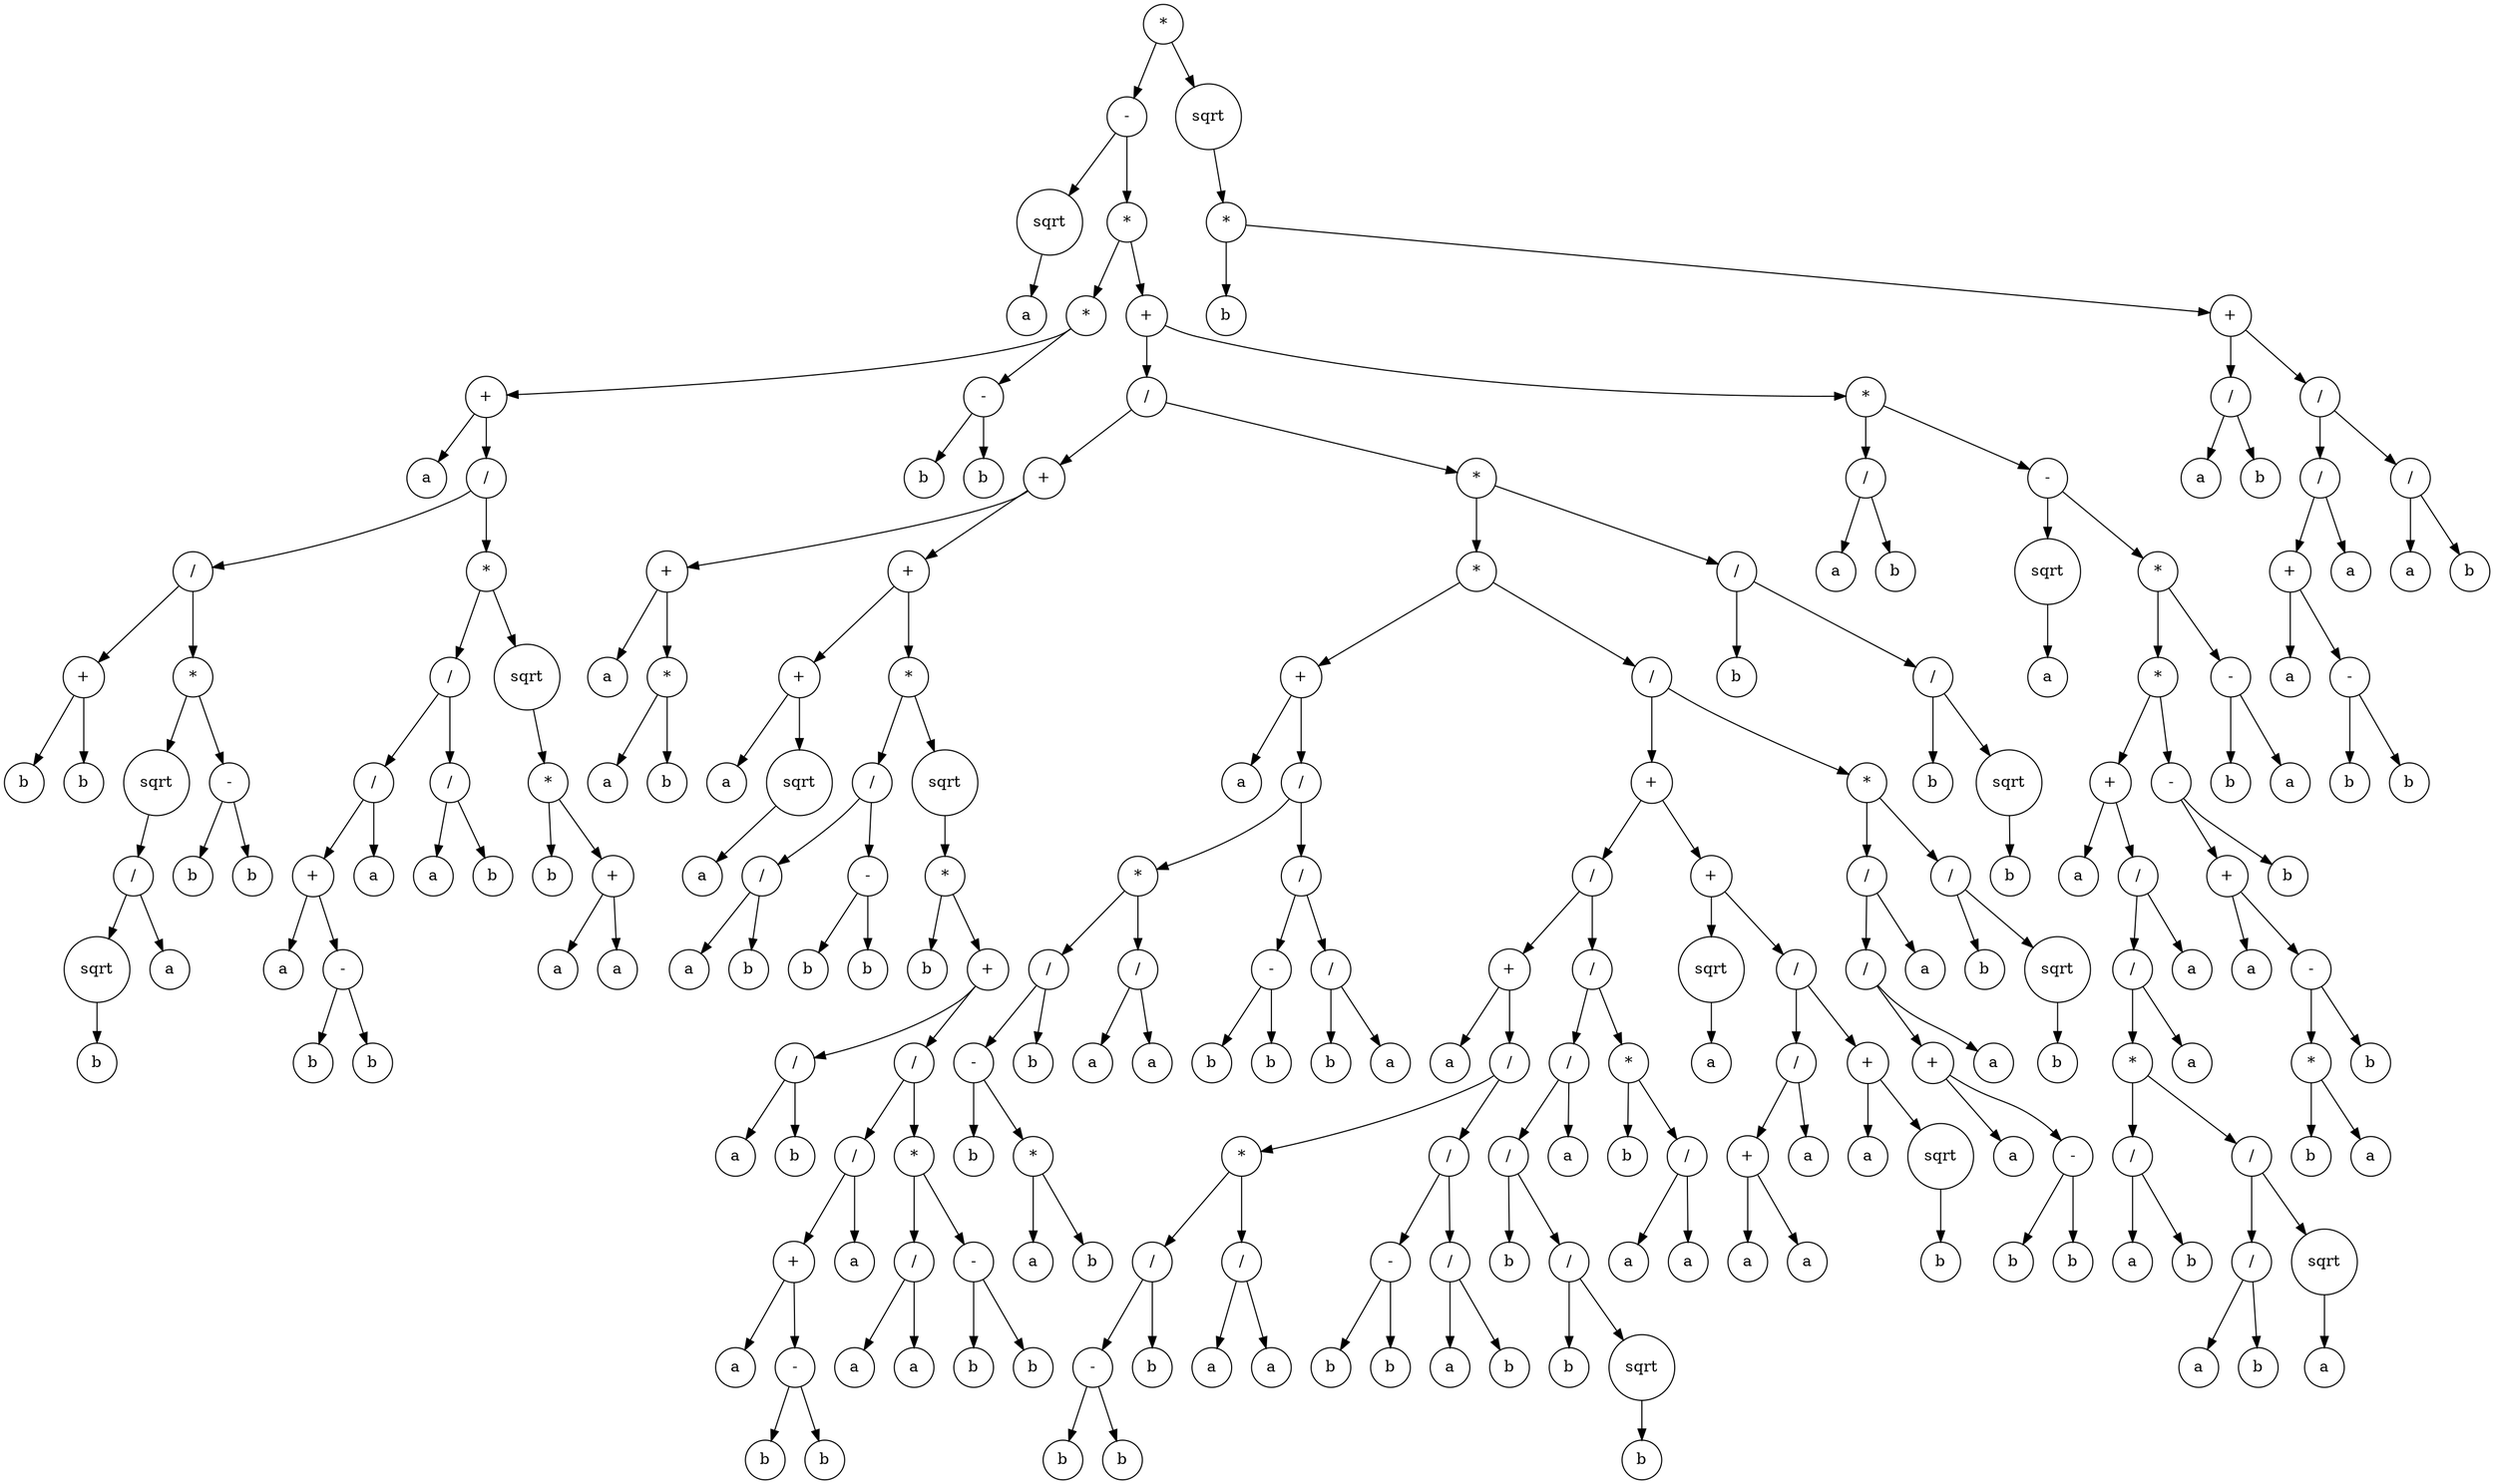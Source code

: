 digraph g {
graph [ordering=out];
node [shape=circle];
n[label = "*"];
n0[label = "-"];
n00[label = "sqrt"];
n000[label = "a"];
n00 -> n000;
n0 -> n00;
n01[label = "*"];
n010[label = "*"];
n0100[label = "+"];
n01000[label = "a"];
n0100 -> n01000;
n01001[label = "/"];
n010010[label = "/"];
n0100100[label = "+"];
n01001000[label = "b"];
n0100100 -> n01001000;
n01001001[label = "b"];
n0100100 -> n01001001;
n010010 -> n0100100;
n0100101[label = "*"];
n01001010[label = "sqrt"];
n010010100[label = "/"];
n0100101000[label = "sqrt"];
n01001010000[label = "b"];
n0100101000 -> n01001010000;
n010010100 -> n0100101000;
n0100101001[label = "a"];
n010010100 -> n0100101001;
n01001010 -> n010010100;
n0100101 -> n01001010;
n01001011[label = "-"];
n010010110[label = "b"];
n01001011 -> n010010110;
n010010111[label = "b"];
n01001011 -> n010010111;
n0100101 -> n01001011;
n010010 -> n0100101;
n01001 -> n010010;
n010011[label = "*"];
n0100110[label = "/"];
n01001100[label = "/"];
n010011000[label = "+"];
n0100110000[label = "a"];
n010011000 -> n0100110000;
n0100110001[label = "-"];
n01001100010[label = "b"];
n0100110001 -> n01001100010;
n01001100011[label = "b"];
n0100110001 -> n01001100011;
n010011000 -> n0100110001;
n01001100 -> n010011000;
n010011001[label = "a"];
n01001100 -> n010011001;
n0100110 -> n01001100;
n01001101[label = "/"];
n010011010[label = "a"];
n01001101 -> n010011010;
n010011011[label = "b"];
n01001101 -> n010011011;
n0100110 -> n01001101;
n010011 -> n0100110;
n0100111[label = "sqrt"];
n01001110[label = "*"];
n010011100[label = "b"];
n01001110 -> n010011100;
n010011101[label = "+"];
n0100111010[label = "a"];
n010011101 -> n0100111010;
n0100111011[label = "a"];
n010011101 -> n0100111011;
n01001110 -> n010011101;
n0100111 -> n01001110;
n010011 -> n0100111;
n01001 -> n010011;
n0100 -> n01001;
n010 -> n0100;
n0101[label = "-"];
n01010[label = "b"];
n0101 -> n01010;
n01011[label = "b"];
n0101 -> n01011;
n010 -> n0101;
n01 -> n010;
n011[label = "+"];
n0110[label = "/"];
n01100[label = "+"];
n011000[label = "+"];
n0110000[label = "a"];
n011000 -> n0110000;
n0110001[label = "*"];
n01100010[label = "a"];
n0110001 -> n01100010;
n01100011[label = "b"];
n0110001 -> n01100011;
n011000 -> n0110001;
n01100 -> n011000;
n011001[label = "+"];
n0110010[label = "+"];
n01100100[label = "a"];
n0110010 -> n01100100;
n01100101[label = "sqrt"];
n011001010[label = "a"];
n01100101 -> n011001010;
n0110010 -> n01100101;
n011001 -> n0110010;
n0110011[label = "*"];
n01100110[label = "/"];
n011001100[label = "/"];
n0110011000[label = "a"];
n011001100 -> n0110011000;
n0110011001[label = "b"];
n011001100 -> n0110011001;
n01100110 -> n011001100;
n011001101[label = "-"];
n0110011010[label = "b"];
n011001101 -> n0110011010;
n0110011011[label = "b"];
n011001101 -> n0110011011;
n01100110 -> n011001101;
n0110011 -> n01100110;
n01100111[label = "sqrt"];
n011001110[label = "*"];
n0110011100[label = "b"];
n011001110 -> n0110011100;
n0110011101[label = "+"];
n01100111010[label = "/"];
n011001110100[label = "a"];
n01100111010 -> n011001110100;
n011001110101[label = "b"];
n01100111010 -> n011001110101;
n0110011101 -> n01100111010;
n01100111011[label = "/"];
n011001110110[label = "/"];
n0110011101100[label = "+"];
n01100111011000[label = "a"];
n0110011101100 -> n01100111011000;
n01100111011001[label = "-"];
n011001110110010[label = "b"];
n01100111011001 -> n011001110110010;
n011001110110011[label = "b"];
n01100111011001 -> n011001110110011;
n0110011101100 -> n01100111011001;
n011001110110 -> n0110011101100;
n0110011101101[label = "a"];
n011001110110 -> n0110011101101;
n01100111011 -> n011001110110;
n011001110111[label = "*"];
n0110011101110[label = "/"];
n01100111011100[label = "a"];
n0110011101110 -> n01100111011100;
n01100111011101[label = "a"];
n0110011101110 -> n01100111011101;
n011001110111 -> n0110011101110;
n0110011101111[label = "-"];
n01100111011110[label = "b"];
n0110011101111 -> n01100111011110;
n01100111011111[label = "b"];
n0110011101111 -> n01100111011111;
n011001110111 -> n0110011101111;
n01100111011 -> n011001110111;
n0110011101 -> n01100111011;
n011001110 -> n0110011101;
n01100111 -> n011001110;
n0110011 -> n01100111;
n011001 -> n0110011;
n01100 -> n011001;
n0110 -> n01100;
n01101[label = "*"];
n011010[label = "*"];
n0110100[label = "+"];
n01101000[label = "a"];
n0110100 -> n01101000;
n01101001[label = "/"];
n011010010[label = "*"];
n0110100100[label = "/"];
n01101001000[label = "-"];
n011010010000[label = "b"];
n01101001000 -> n011010010000;
n011010010001[label = "*"];
n0110100100010[label = "a"];
n011010010001 -> n0110100100010;
n0110100100011[label = "b"];
n011010010001 -> n0110100100011;
n01101001000 -> n011010010001;
n0110100100 -> n01101001000;
n01101001001[label = "b"];
n0110100100 -> n01101001001;
n011010010 -> n0110100100;
n0110100101[label = "/"];
n01101001010[label = "a"];
n0110100101 -> n01101001010;
n01101001011[label = "a"];
n0110100101 -> n01101001011;
n011010010 -> n0110100101;
n01101001 -> n011010010;
n011010011[label = "/"];
n0110100110[label = "-"];
n01101001100[label = "b"];
n0110100110 -> n01101001100;
n01101001101[label = "b"];
n0110100110 -> n01101001101;
n011010011 -> n0110100110;
n0110100111[label = "/"];
n01101001110[label = "b"];
n0110100111 -> n01101001110;
n01101001111[label = "a"];
n0110100111 -> n01101001111;
n011010011 -> n0110100111;
n01101001 -> n011010011;
n0110100 -> n01101001;
n011010 -> n0110100;
n0110101[label = "/"];
n01101010[label = "+"];
n011010100[label = "/"];
n0110101000[label = "+"];
n01101010000[label = "a"];
n0110101000 -> n01101010000;
n01101010001[label = "/"];
n011010100010[label = "*"];
n0110101000100[label = "/"];
n01101010001000[label = "-"];
n011010100010000[label = "b"];
n01101010001000 -> n011010100010000;
n011010100010001[label = "b"];
n01101010001000 -> n011010100010001;
n0110101000100 -> n01101010001000;
n01101010001001[label = "b"];
n0110101000100 -> n01101010001001;
n011010100010 -> n0110101000100;
n0110101000101[label = "/"];
n01101010001010[label = "a"];
n0110101000101 -> n01101010001010;
n01101010001011[label = "a"];
n0110101000101 -> n01101010001011;
n011010100010 -> n0110101000101;
n01101010001 -> n011010100010;
n011010100011[label = "/"];
n0110101000110[label = "-"];
n01101010001100[label = "b"];
n0110101000110 -> n01101010001100;
n01101010001101[label = "b"];
n0110101000110 -> n01101010001101;
n011010100011 -> n0110101000110;
n0110101000111[label = "/"];
n01101010001110[label = "a"];
n0110101000111 -> n01101010001110;
n01101010001111[label = "b"];
n0110101000111 -> n01101010001111;
n011010100011 -> n0110101000111;
n01101010001 -> n011010100011;
n0110101000 -> n01101010001;
n011010100 -> n0110101000;
n0110101001[label = "/"];
n01101010010[label = "/"];
n011010100100[label = "/"];
n0110101001000[label = "b"];
n011010100100 -> n0110101001000;
n0110101001001[label = "/"];
n01101010010010[label = "b"];
n0110101001001 -> n01101010010010;
n01101010010011[label = "sqrt"];
n011010100100110[label = "b"];
n01101010010011 -> n011010100100110;
n0110101001001 -> n01101010010011;
n011010100100 -> n0110101001001;
n01101010010 -> n011010100100;
n011010100101[label = "a"];
n01101010010 -> n011010100101;
n0110101001 -> n01101010010;
n01101010011[label = "*"];
n011010100110[label = "b"];
n01101010011 -> n011010100110;
n011010100111[label = "/"];
n0110101001110[label = "a"];
n011010100111 -> n0110101001110;
n0110101001111[label = "a"];
n011010100111 -> n0110101001111;
n01101010011 -> n011010100111;
n0110101001 -> n01101010011;
n011010100 -> n0110101001;
n01101010 -> n011010100;
n011010101[label = "+"];
n0110101010[label = "sqrt"];
n01101010100[label = "a"];
n0110101010 -> n01101010100;
n011010101 -> n0110101010;
n0110101011[label = "/"];
n01101010110[label = "/"];
n011010101100[label = "+"];
n0110101011000[label = "a"];
n011010101100 -> n0110101011000;
n0110101011001[label = "a"];
n011010101100 -> n0110101011001;
n01101010110 -> n011010101100;
n011010101101[label = "a"];
n01101010110 -> n011010101101;
n0110101011 -> n01101010110;
n01101010111[label = "+"];
n011010101110[label = "a"];
n01101010111 -> n011010101110;
n011010101111[label = "sqrt"];
n0110101011110[label = "b"];
n011010101111 -> n0110101011110;
n01101010111 -> n011010101111;
n0110101011 -> n01101010111;
n011010101 -> n0110101011;
n01101010 -> n011010101;
n0110101 -> n01101010;
n01101011[label = "*"];
n011010110[label = "/"];
n0110101100[label = "/"];
n01101011000[label = "+"];
n011010110000[label = "a"];
n01101011000 -> n011010110000;
n011010110001[label = "-"];
n0110101100010[label = "b"];
n011010110001 -> n0110101100010;
n0110101100011[label = "b"];
n011010110001 -> n0110101100011;
n01101011000 -> n011010110001;
n0110101100 -> n01101011000;
n01101011001[label = "a"];
n0110101100 -> n01101011001;
n011010110 -> n0110101100;
n0110101101[label = "a"];
n011010110 -> n0110101101;
n01101011 -> n011010110;
n011010111[label = "/"];
n0110101110[label = "b"];
n011010111 -> n0110101110;
n0110101111[label = "sqrt"];
n01101011110[label = "b"];
n0110101111 -> n01101011110;
n011010111 -> n0110101111;
n01101011 -> n011010111;
n0110101 -> n01101011;
n011010 -> n0110101;
n01101 -> n011010;
n011011[label = "/"];
n0110110[label = "b"];
n011011 -> n0110110;
n0110111[label = "/"];
n01101110[label = "b"];
n0110111 -> n01101110;
n01101111[label = "sqrt"];
n011011110[label = "b"];
n01101111 -> n011011110;
n0110111 -> n01101111;
n011011 -> n0110111;
n01101 -> n011011;
n0110 -> n01101;
n011 -> n0110;
n0111[label = "*"];
n01110[label = "/"];
n011100[label = "a"];
n01110 -> n011100;
n011101[label = "b"];
n01110 -> n011101;
n0111 -> n01110;
n01111[label = "-"];
n011110[label = "sqrt"];
n0111100[label = "a"];
n011110 -> n0111100;
n01111 -> n011110;
n011111[label = "*"];
n0111110[label = "*"];
n01111100[label = "+"];
n011111000[label = "a"];
n01111100 -> n011111000;
n011111001[label = "/"];
n0111110010[label = "/"];
n01111100100[label = "*"];
n011111001000[label = "/"];
n0111110010000[label = "a"];
n011111001000 -> n0111110010000;
n0111110010001[label = "b"];
n011111001000 -> n0111110010001;
n01111100100 -> n011111001000;
n011111001001[label = "/"];
n0111110010010[label = "/"];
n01111100100100[label = "a"];
n0111110010010 -> n01111100100100;
n01111100100101[label = "b"];
n0111110010010 -> n01111100100101;
n011111001001 -> n0111110010010;
n0111110010011[label = "sqrt"];
n01111100100110[label = "a"];
n0111110010011 -> n01111100100110;
n011111001001 -> n0111110010011;
n01111100100 -> n011111001001;
n0111110010 -> n01111100100;
n01111100101[label = "a"];
n0111110010 -> n01111100101;
n011111001 -> n0111110010;
n0111110011[label = "a"];
n011111001 -> n0111110011;
n01111100 -> n011111001;
n0111110 -> n01111100;
n01111101[label = "-"];
n011111010[label = "+"];
n0111110100[label = "a"];
n011111010 -> n0111110100;
n0111110101[label = "-"];
n01111101010[label = "*"];
n011111010100[label = "b"];
n01111101010 -> n011111010100;
n011111010101[label = "a"];
n01111101010 -> n011111010101;
n0111110101 -> n01111101010;
n01111101011[label = "b"];
n0111110101 -> n01111101011;
n011111010 -> n0111110101;
n01111101 -> n011111010;
n011111011[label = "b"];
n01111101 -> n011111011;
n0111110 -> n01111101;
n011111 -> n0111110;
n0111111[label = "-"];
n01111110[label = "b"];
n0111111 -> n01111110;
n01111111[label = "a"];
n0111111 -> n01111111;
n011111 -> n0111111;
n01111 -> n011111;
n0111 -> n01111;
n011 -> n0111;
n01 -> n011;
n0 -> n01;
n -> n0;
n1[label = "sqrt"];
n10[label = "*"];
n100[label = "b"];
n10 -> n100;
n101[label = "+"];
n1010[label = "/"];
n10100[label = "a"];
n1010 -> n10100;
n10101[label = "b"];
n1010 -> n10101;
n101 -> n1010;
n1011[label = "/"];
n10110[label = "/"];
n101100[label = "+"];
n1011000[label = "a"];
n101100 -> n1011000;
n1011001[label = "-"];
n10110010[label = "b"];
n1011001 -> n10110010;
n10110011[label = "b"];
n1011001 -> n10110011;
n101100 -> n1011001;
n10110 -> n101100;
n101101[label = "a"];
n10110 -> n101101;
n1011 -> n10110;
n10111[label = "/"];
n101110[label = "a"];
n10111 -> n101110;
n101111[label = "b"];
n10111 -> n101111;
n1011 -> n10111;
n101 -> n1011;
n10 -> n101;
n1 -> n10;
n -> n1;
}
